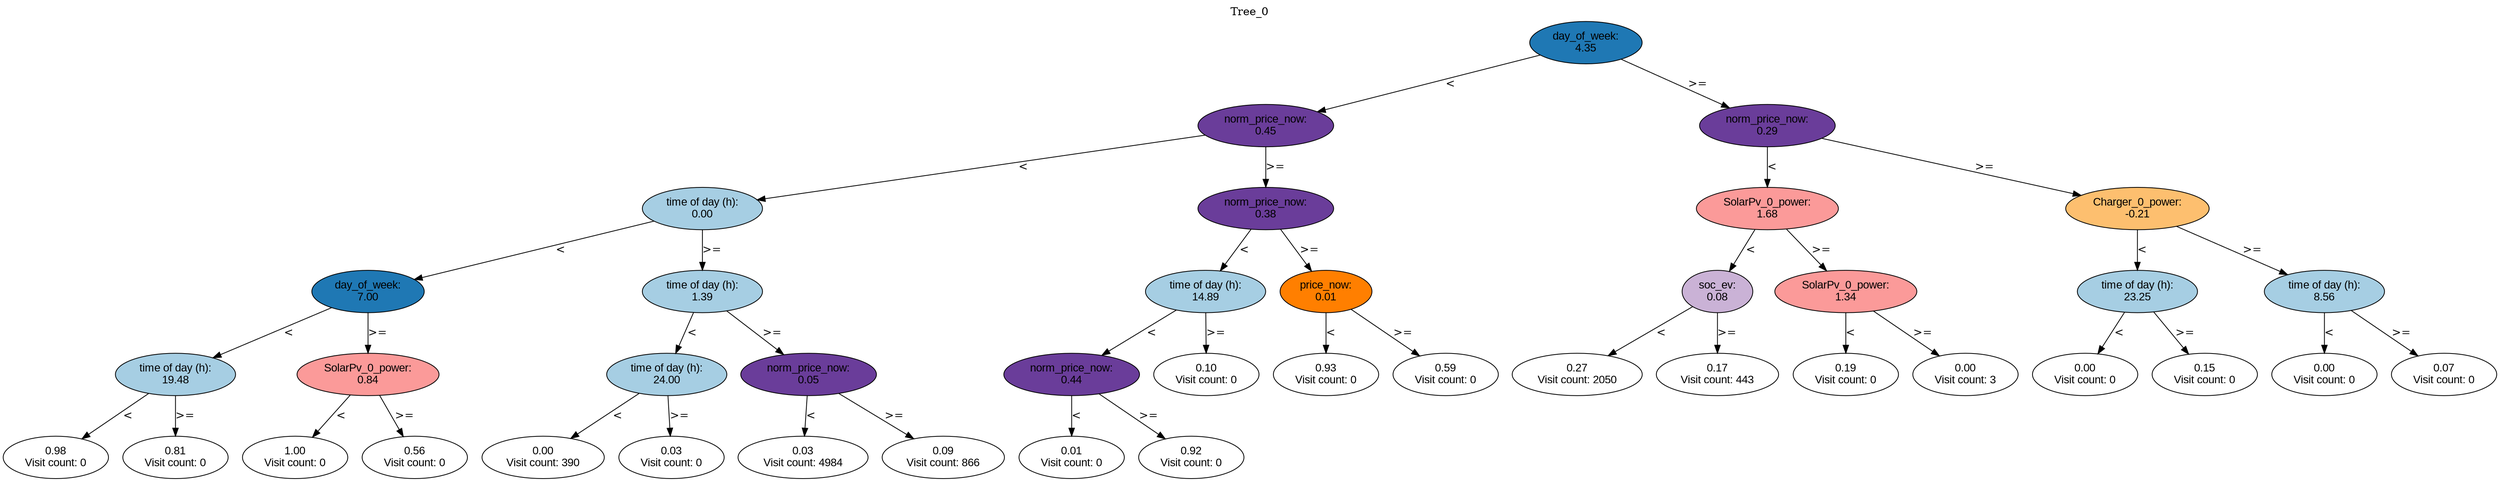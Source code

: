 digraph BST {
    node [fontname="Arial" style=filled colorscheme=paired12];
    0 [ label = "day_of_week:
4.35" fillcolor=2];
    1 [ label = "norm_price_now:
0.45" fillcolor=10];
    2 [ label = "time of day (h):
0.00" fillcolor=1];
    3 [ label = "day_of_week:
7.00" fillcolor=2];
    4 [ label = "time of day (h):
19.48" fillcolor=1];
    5 [ label = "0.98
Visit count: 0" fillcolor=white];
    6 [ label = "0.81
Visit count: 0" fillcolor=white];
    7 [ label = "SolarPv_0_power:
0.84" fillcolor=5];
    8 [ label = "1.00
Visit count: 0" fillcolor=white];
    9 [ label = "0.56
Visit count: 0" fillcolor=white];
    10 [ label = "time of day (h):
1.39" fillcolor=1];
    11 [ label = "time of day (h):
24.00" fillcolor=1];
    12 [ label = "0.00
Visit count: 390" fillcolor=white];
    13 [ label = "0.03
Visit count: 0" fillcolor=white];
    14 [ label = "norm_price_now:
0.05" fillcolor=10];
    15 [ label = "0.03
Visit count: 4984" fillcolor=white];
    16 [ label = "0.09
Visit count: 866" fillcolor=white];
    17 [ label = "norm_price_now:
0.38" fillcolor=10];
    18 [ label = "time of day (h):
14.89" fillcolor=1];
    19 [ label = "norm_price_now:
0.44" fillcolor=10];
    20 [ label = "0.01
Visit count: 0" fillcolor=white];
    21 [ label = "0.92
Visit count: 0" fillcolor=white];
    22 [ label = "0.10
Visit count: 0" fillcolor=white];
    23 [ label = "price_now:
0.01" fillcolor=8];
    24 [ label = "0.93
Visit count: 0" fillcolor=white];
    25 [ label = "0.59
Visit count: 0" fillcolor=white];
    26 [ label = "norm_price_now:
0.29" fillcolor=10];
    27 [ label = "SolarPv_0_power:
1.68" fillcolor=5];
    28 [ label = "soc_ev:
0.08" fillcolor=9];
    29 [ label = "0.27
Visit count: 2050" fillcolor=white];
    30 [ label = "0.17
Visit count: 443" fillcolor=white];
    31 [ label = "SolarPv_0_power:
1.34" fillcolor=5];
    32 [ label = "0.19
Visit count: 0" fillcolor=white];
    33 [ label = "0.00
Visit count: 3" fillcolor=white];
    34 [ label = "Charger_0_power:
-0.21" fillcolor=7];
    35 [ label = "time of day (h):
23.25" fillcolor=1];
    36 [ label = "0.00
Visit count: 0" fillcolor=white];
    37 [ label = "0.15
Visit count: 0" fillcolor=white];
    38 [ label = "time of day (h):
8.56" fillcolor=1];
    39 [ label = "0.00
Visit count: 0" fillcolor=white];
    40 [ label = "0.07
Visit count: 0" fillcolor=white];

    0  -> 1[ label = "<"];
    0  -> 26[ label = ">="];
    1  -> 2[ label = "<"];
    1  -> 17[ label = ">="];
    2  -> 3[ label = "<"];
    2  -> 10[ label = ">="];
    3  -> 4[ label = "<"];
    3  -> 7[ label = ">="];
    4  -> 5[ label = "<"];
    4  -> 6[ label = ">="];
    7  -> 8[ label = "<"];
    7  -> 9[ label = ">="];
    10  -> 11[ label = "<"];
    10  -> 14[ label = ">="];
    11  -> 12[ label = "<"];
    11  -> 13[ label = ">="];
    14  -> 15[ label = "<"];
    14  -> 16[ label = ">="];
    17  -> 18[ label = "<"];
    17  -> 23[ label = ">="];
    18  -> 19[ label = "<"];
    18  -> 22[ label = ">="];
    19  -> 20[ label = "<"];
    19  -> 21[ label = ">="];
    23  -> 24[ label = "<"];
    23  -> 25[ label = ">="];
    26  -> 27[ label = "<"];
    26  -> 34[ label = ">="];
    27  -> 28[ label = "<"];
    27  -> 31[ label = ">="];
    28  -> 29[ label = "<"];
    28  -> 30[ label = ">="];
    31  -> 32[ label = "<"];
    31  -> 33[ label = ">="];
    34  -> 35[ label = "<"];
    34  -> 38[ label = ">="];
    35  -> 36[ label = "<"];
    35  -> 37[ label = ">="];
    38  -> 39[ label = "<"];
    38  -> 40[ label = ">="];

    labelloc="t";
    label="Tree_0";
}